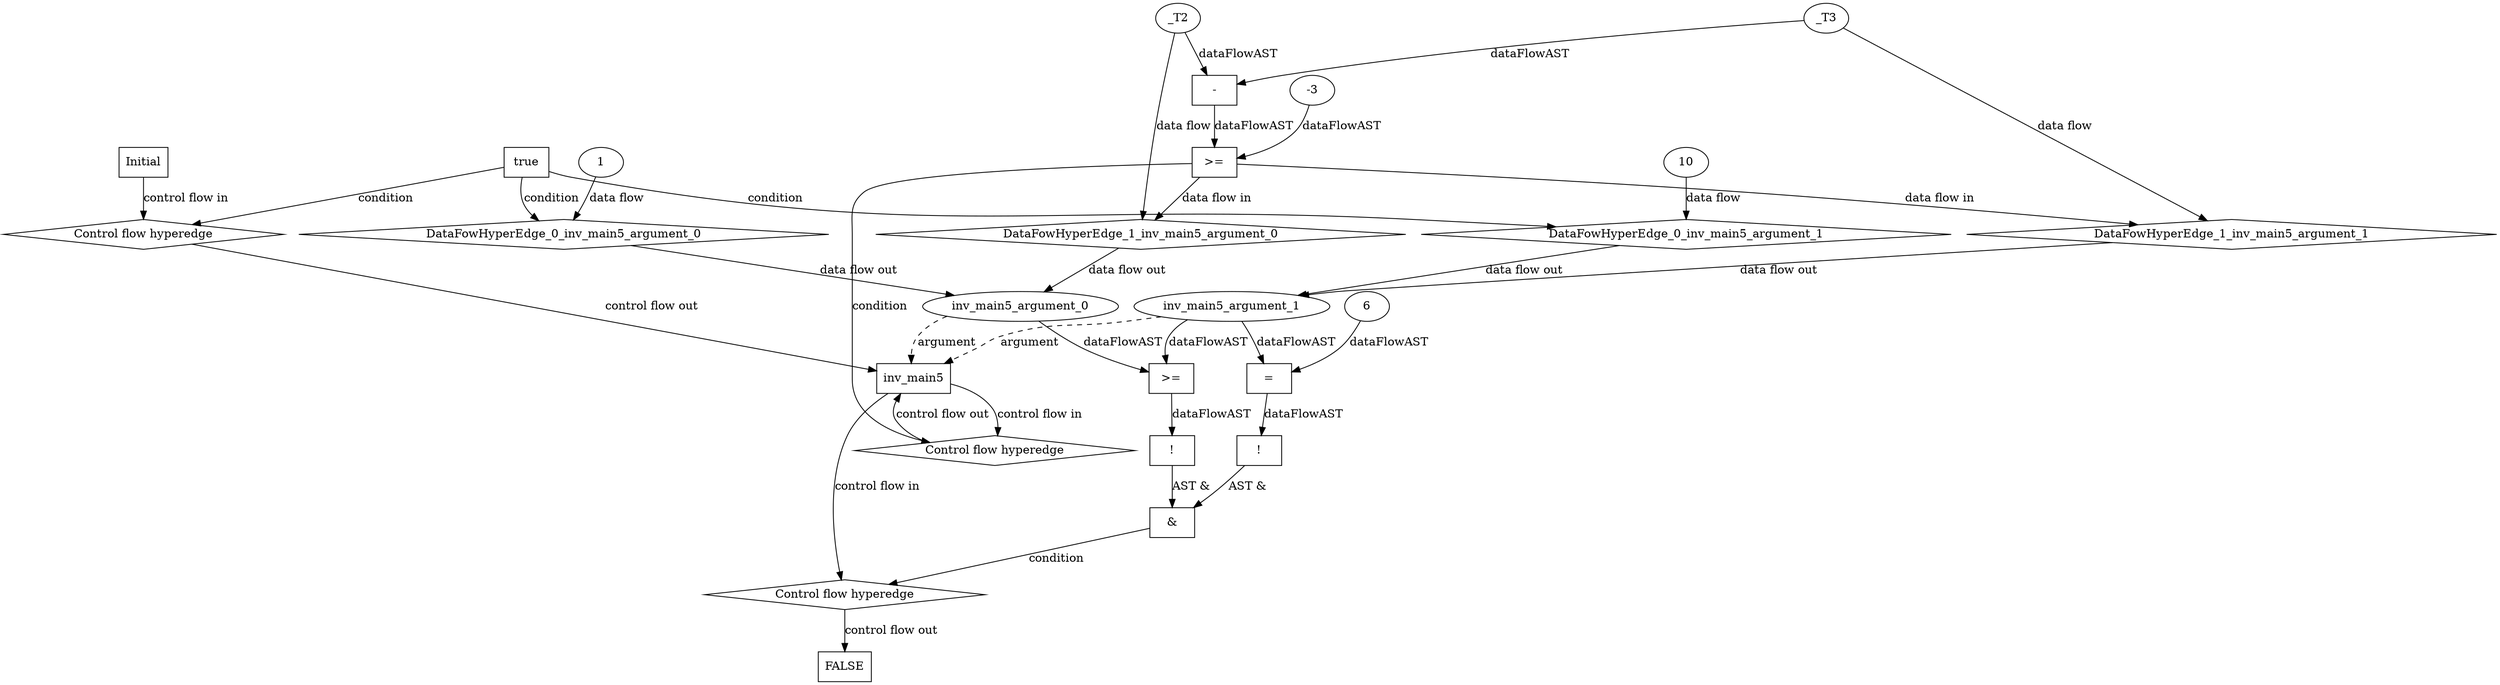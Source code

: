 digraph dag {
"inv_main5" [label="inv_main5" nodeName="inv_main5" class=cfn  shape="rect"];
FALSE [label="FALSE" nodeName=FALSE class=cfn  shape="rect"];
Initial [label="Initial" nodeName=Initial class=cfn  shape="rect"];
ControlFowHyperEdge_0 [label="Control flow hyperedge" nodeName=ControlFowHyperEdge_0 class=controlFlowHyperEdge shape="diamond"];
"Initial" -> ControlFowHyperEdge_0 [label="control flow in"]
ControlFowHyperEdge_0 -> "inv_main5" [label="control flow out"]
ControlFowHyperEdge_1 [label="Control flow hyperedge" nodeName=ControlFowHyperEdge_1 class=controlFlowHyperEdge shape="diamond"];
"inv_main5" -> ControlFowHyperEdge_1 [label="control flow in"]
ControlFowHyperEdge_1 -> "inv_main5" [label="control flow out"]
ControlFowHyperEdge_2 [label="Control flow hyperedge" nodeName=ControlFowHyperEdge_2 class=controlFlowHyperEdge shape="diamond"];
"inv_main5" -> ControlFowHyperEdge_2 [label="control flow in"]
ControlFowHyperEdge_2 -> "FALSE" [label="control flow out"]
"inv_main5_argument_0" [label="inv_main5_argument_0" nodeName=argument0 class=argument  head="inv_main5" shape="oval"];
"inv_main5_argument_0" -> "inv_main5"[label="argument" style="dashed"]
"inv_main5_argument_1" [label="inv_main5_argument_1" nodeName=argument1 class=argument  head="inv_main5" shape="oval"];
"inv_main5_argument_1" -> "inv_main5"[label="argument" style="dashed"]

"true_0" [label="true" nodeName="true_0" class=true shape="rect"];
"true_0" -> "ControlFowHyperEdge_0" [label="condition"];
"xxxinv_main5___Initial_0xxxdataFlow_0_node_0" [label="1" nodeName="xxxinv_main5___Initial_0xxxdataFlow_0_node_0" class=Literal ];

"xxxinv_main5___Initial_0xxxdataFlow_0_node_0" -> "DataFowHyperEdge_0_inv_main5_argument_0" [label="data flow"];
"xxxinv_main5___Initial_0xxxdataFlow1_node_0" [label="10" nodeName="xxxinv_main5___Initial_0xxxdataFlow1_node_0" class=Literal ];

"xxxinv_main5___Initial_0xxxdataFlow1_node_0" -> "DataFowHyperEdge_0_inv_main5_argument_1" [label="data flow"];
"xxxinv_main5___inv_main5_1xxxguard_0_node_0" [label=">=" nodeName="xxxinv_main5___inv_main5_1xxxguard_0_node_0" class=Operator  shape="rect"];
"xxxinv_main5___inv_main5_1xxxguard_0_node_1" [label="-" nodeName="xxxinv_main5___inv_main5_1xxxguard_0_node_1" class= Operator shape="rect"];
"xxxinv_main5___inv_main5_1xxxguard_0_node_4" [label="-3" nodeName="xxxinv_main5___inv_main5_1xxxguard_0_node_4" class=Literal ];
"xxxinv_main5___inv_main5_1xxxguard_0_node_1" -> "xxxinv_main5___inv_main5_1xxxguard_0_node_0"[label="dataFlowAST"]
"xxxinv_main5___inv_main5_1xxxguard_0_node_4" -> "xxxinv_main5___inv_main5_1xxxguard_0_node_0"[label="dataFlowAST"]
"xxxinv_main5___inv_main5_1xxxdataFlow1_node_0" -> "xxxinv_main5___inv_main5_1xxxguard_0_node_1"[label="dataFlowAST"]
"xxxinv_main5___inv_main5_1xxxdataFlow_0_node_0" -> "xxxinv_main5___inv_main5_1xxxguard_0_node_1"[label="dataFlowAST"]

"xxxinv_main5___inv_main5_1xxxguard_0_node_0" -> "ControlFowHyperEdge_1" [label="condition"];
"xxxinv_main5___inv_main5_1xxxdataFlow_0_node_0" [label="_T2" nodeName="xxxinv_main5___inv_main5_1xxxdataFlow_0_node_0" class=Constant ];

"xxxinv_main5___inv_main5_1xxxdataFlow_0_node_0" -> "DataFowHyperEdge_1_inv_main5_argument_0" [label="data flow"];
"xxxinv_main5___inv_main5_1xxxdataFlow1_node_0" [label="_T3" nodeName="xxxinv_main5___inv_main5_1xxxdataFlow1_node_0" class=Constant ];

"xxxinv_main5___inv_main5_1xxxdataFlow1_node_0" -> "DataFowHyperEdge_1_inv_main5_argument_1" [label="data flow"];
"xxxFALSE___inv_main5_2xxx_and" [label="&" nodeName="xxxFALSE___inv_main5_2xxx_and" class=Operator shape="rect"];
"xxxFALSE___inv_main5_2xxxguard_0_node_0" [label="!" nodeName="xxxFALSE___inv_main5_2xxxguard_0_node_0" class=Operator shape="rect"];
"xxxFALSE___inv_main5_2xxxguard_0_node_1" [label="=" nodeName="xxxFALSE___inv_main5_2xxxguard_0_node_1" class=Operator  shape="rect"];
"xxxFALSE___inv_main5_2xxxguard_0_node_3" [label="6" nodeName="xxxFALSE___inv_main5_2xxxguard_0_node_3" class=Literal ];
"xxxFALSE___inv_main5_2xxxguard_0_node_1" -> "xxxFALSE___inv_main5_2xxxguard_0_node_0"[label="dataFlowAST"]
"inv_main5_argument_1" -> "xxxFALSE___inv_main5_2xxxguard_0_node_1"[label="dataFlowAST"]
"xxxFALSE___inv_main5_2xxxguard_0_node_3" -> "xxxFALSE___inv_main5_2xxxguard_0_node_1"[label="dataFlowAST"]

"xxxFALSE___inv_main5_2xxxguard_0_node_0" -> "xxxFALSE___inv_main5_2xxx_and" [label="AST &"];
"xxxFALSE___inv_main5_2xxxguard1_node_0" [label="!" nodeName="xxxFALSE___inv_main5_2xxxguard1_node_0" class=Operator shape="rect"];
"xxxFALSE___inv_main5_2xxxguard1_node_1" [label=">=" nodeName="xxxFALSE___inv_main5_2xxxguard1_node_1" class=Operator  shape="rect"];
"xxxFALSE___inv_main5_2xxxguard1_node_1" -> "xxxFALSE___inv_main5_2xxxguard1_node_0"[label="dataFlowAST"]
"inv_main5_argument_1" -> "xxxFALSE___inv_main5_2xxxguard1_node_1"[label="dataFlowAST"]
"inv_main5_argument_0" -> "xxxFALSE___inv_main5_2xxxguard1_node_1"[label="dataFlowAST"]

"xxxFALSE___inv_main5_2xxxguard1_node_0" -> "xxxFALSE___inv_main5_2xxx_and" [label="AST &"];
"xxxFALSE___inv_main5_2xxx_and" -> "ControlFowHyperEdge_2" [label="condition"];
"DataFowHyperEdge_0_inv_main5_argument_0" [label="DataFowHyperEdge_0_inv_main5_argument_0" nodeName="DataFowHyperEdge_0_inv_main5_argument_0" class=DataFlowHyperedge shape="diamond"];
"DataFowHyperEdge_0_inv_main5_argument_0" -> "inv_main5_argument_0"[label="data flow out"]
"true_0" -> "DataFowHyperEdge_0_inv_main5_argument_0" [label="condition"];
"DataFowHyperEdge_0_inv_main5_argument_1" [label="DataFowHyperEdge_0_inv_main5_argument_1" nodeName="DataFowHyperEdge_0_inv_main5_argument_1" class=DataFlowHyperedge shape="diamond"];
"DataFowHyperEdge_0_inv_main5_argument_1" -> "inv_main5_argument_1"[label="data flow out"]
"true_0" -> "DataFowHyperEdge_0_inv_main5_argument_1" [label="condition"];
"DataFowHyperEdge_1_inv_main5_argument_0" [label="DataFowHyperEdge_1_inv_main5_argument_0" nodeName="DataFowHyperEdge_1_inv_main5_argument_0" class=DataFlowHyperedge shape="diamond"];
"DataFowHyperEdge_1_inv_main5_argument_0" -> "inv_main5_argument_0"[label="data flow out"]
"xxxinv_main5___inv_main5_1xxxguard_0_node_0" -> "DataFowHyperEdge_1_inv_main5_argument_0"[label="data flow in"]
"DataFowHyperEdge_1_inv_main5_argument_1" [label="DataFowHyperEdge_1_inv_main5_argument_1" nodeName="DataFowHyperEdge_1_inv_main5_argument_1" class=DataFlowHyperedge shape="diamond"];
"DataFowHyperEdge_1_inv_main5_argument_1" -> "inv_main5_argument_1"[label="data flow out"]
"xxxinv_main5___inv_main5_1xxxguard_0_node_0" -> "DataFowHyperEdge_1_inv_main5_argument_1"[label="data flow in"]




}
